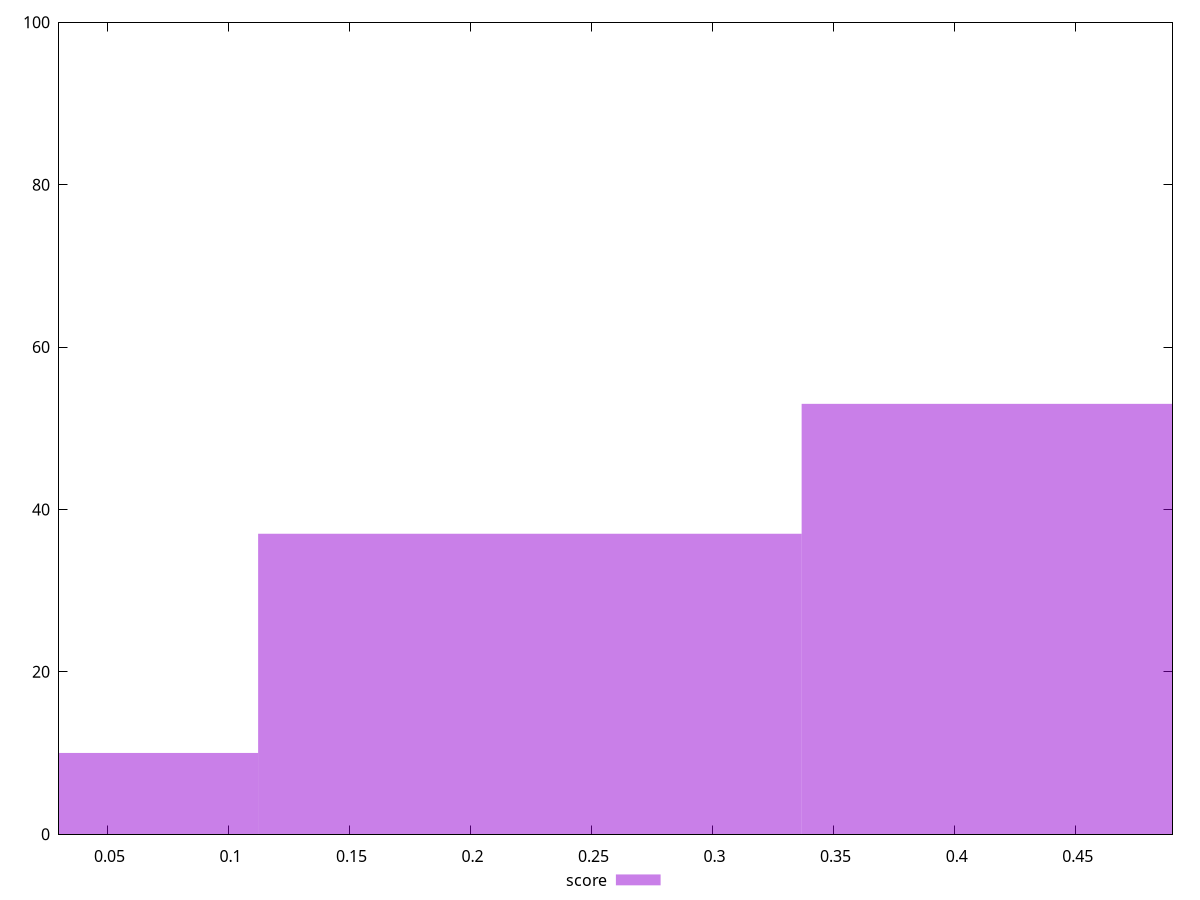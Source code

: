 reset

$score <<EOF
0.22452533022175503 37
0.44905066044351005 53
0 10
EOF

set key outside below
set boxwidth 0.22452533022175503
set xrange [0.03:0.49]
set yrange [0:100]
set trange [0:100]
set style fill transparent solid 0.5 noborder
set terminal svg size 640, 490 enhanced background rgb 'white'
set output "reports/report_00028_2021-02-24T12-49-42.674Z/first-cpu-idle/samples/astro/score/histogram.svg"

plot $score title "score" with boxes

reset
